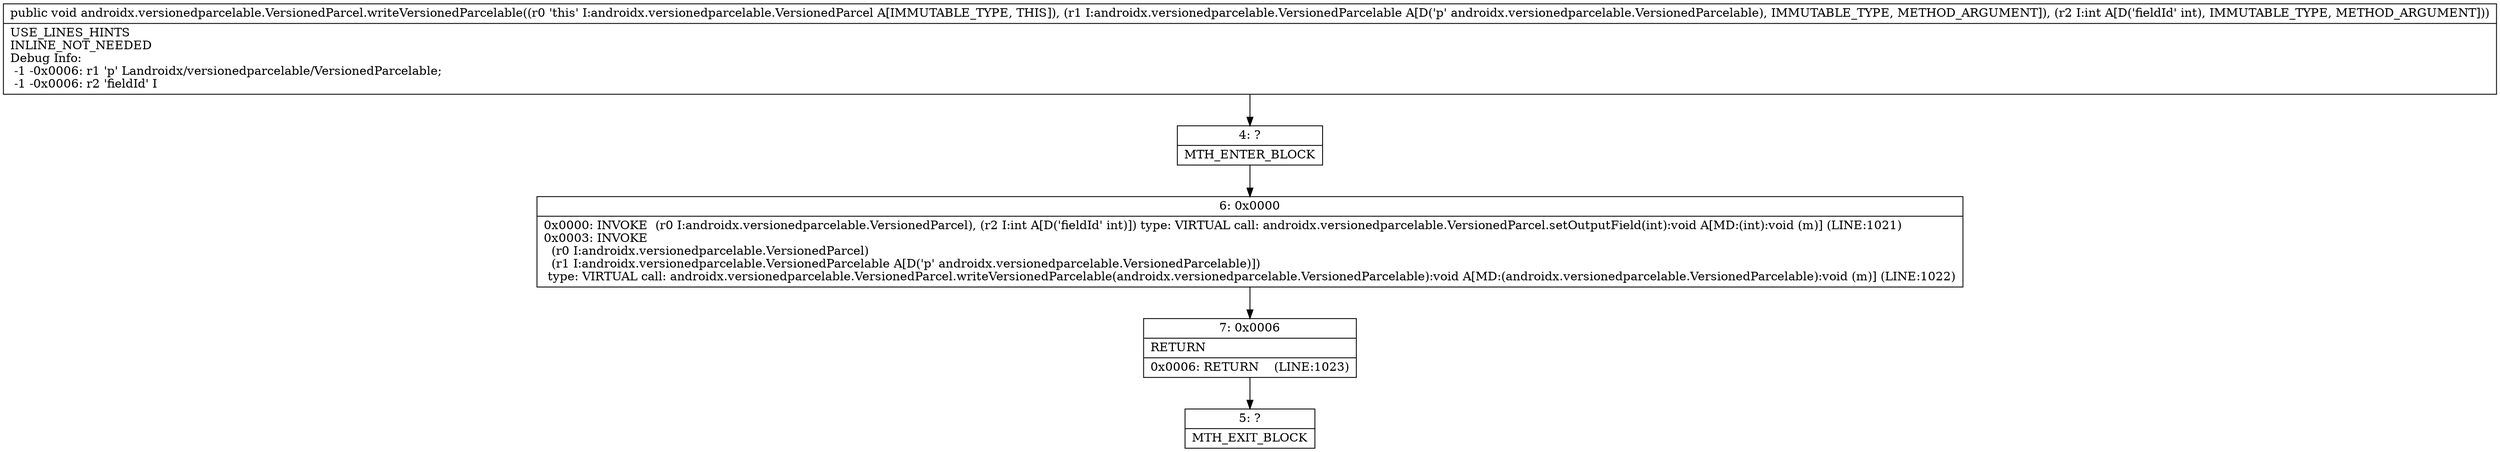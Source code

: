 digraph "CFG forandroidx.versionedparcelable.VersionedParcel.writeVersionedParcelable(Landroidx\/versionedparcelable\/VersionedParcelable;I)V" {
Node_4 [shape=record,label="{4\:\ ?|MTH_ENTER_BLOCK\l}"];
Node_6 [shape=record,label="{6\:\ 0x0000|0x0000: INVOKE  (r0 I:androidx.versionedparcelable.VersionedParcel), (r2 I:int A[D('fieldId' int)]) type: VIRTUAL call: androidx.versionedparcelable.VersionedParcel.setOutputField(int):void A[MD:(int):void (m)] (LINE:1021)\l0x0003: INVOKE  \l  (r0 I:androidx.versionedparcelable.VersionedParcel)\l  (r1 I:androidx.versionedparcelable.VersionedParcelable A[D('p' androidx.versionedparcelable.VersionedParcelable)])\l type: VIRTUAL call: androidx.versionedparcelable.VersionedParcel.writeVersionedParcelable(androidx.versionedparcelable.VersionedParcelable):void A[MD:(androidx.versionedparcelable.VersionedParcelable):void (m)] (LINE:1022)\l}"];
Node_7 [shape=record,label="{7\:\ 0x0006|RETURN\l|0x0006: RETURN    (LINE:1023)\l}"];
Node_5 [shape=record,label="{5\:\ ?|MTH_EXIT_BLOCK\l}"];
MethodNode[shape=record,label="{public void androidx.versionedparcelable.VersionedParcel.writeVersionedParcelable((r0 'this' I:androidx.versionedparcelable.VersionedParcel A[IMMUTABLE_TYPE, THIS]), (r1 I:androidx.versionedparcelable.VersionedParcelable A[D('p' androidx.versionedparcelable.VersionedParcelable), IMMUTABLE_TYPE, METHOD_ARGUMENT]), (r2 I:int A[D('fieldId' int), IMMUTABLE_TYPE, METHOD_ARGUMENT]))  | USE_LINES_HINTS\lINLINE_NOT_NEEDED\lDebug Info:\l  \-1 \-0x0006: r1 'p' Landroidx\/versionedparcelable\/VersionedParcelable;\l  \-1 \-0x0006: r2 'fieldId' I\l}"];
MethodNode -> Node_4;Node_4 -> Node_6;
Node_6 -> Node_7;
Node_7 -> Node_5;
}


